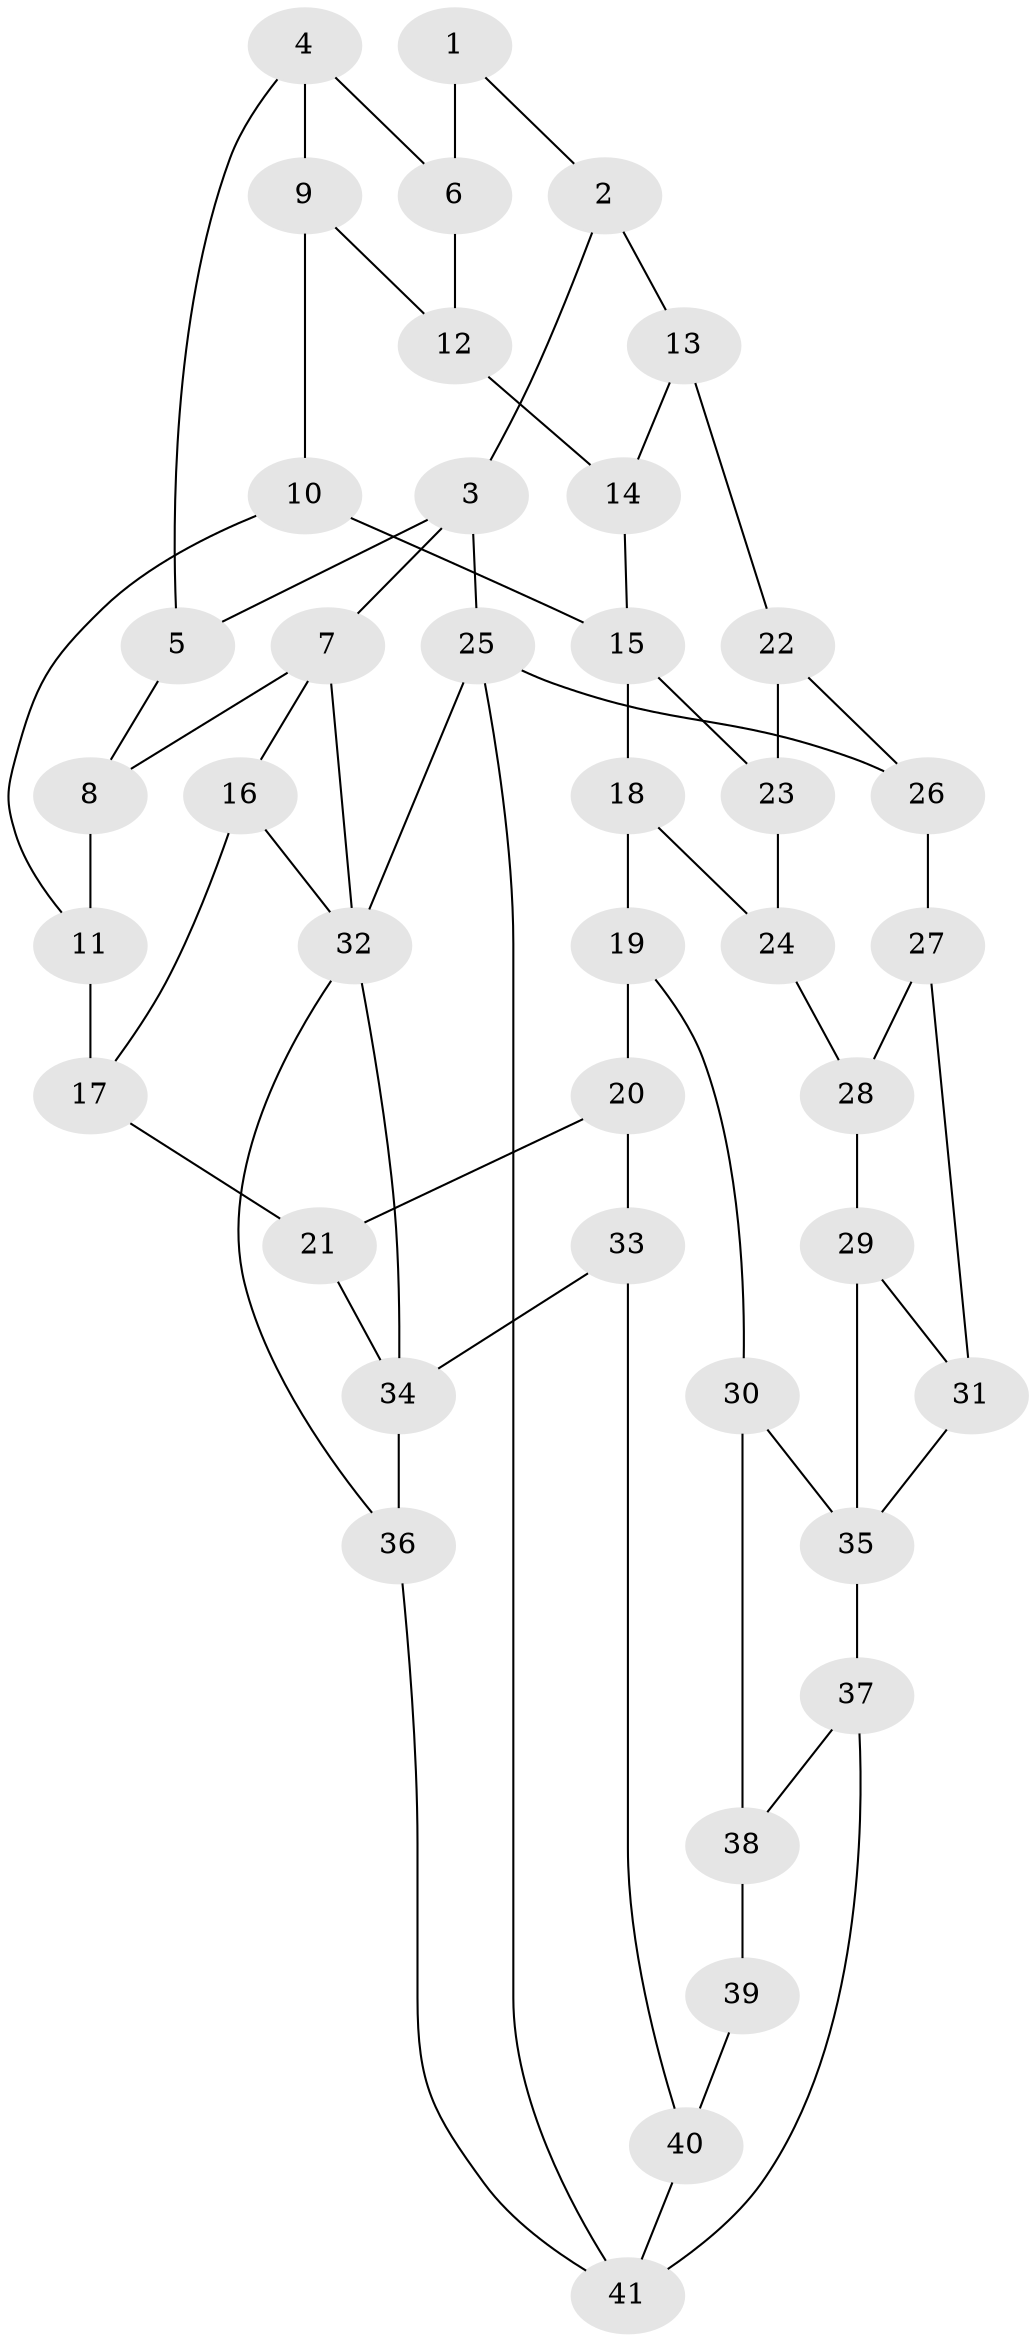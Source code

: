 // original degree distribution, {3: 0.05172413793103448, 5: 0.603448275862069, 6: 0.1724137931034483, 4: 0.1724137931034483}
// Generated by graph-tools (version 1.1) at 2025/38/03/04/25 23:38:22]
// undirected, 41 vertices, 65 edges
graph export_dot {
  node [color=gray90,style=filled];
  1;
  2;
  3;
  4;
  5;
  6;
  7;
  8;
  9;
  10;
  11;
  12;
  13;
  14;
  15;
  16;
  17;
  18;
  19;
  20;
  21;
  22;
  23;
  24;
  25;
  26;
  27;
  28;
  29;
  30;
  31;
  32;
  33;
  34;
  35;
  36;
  37;
  38;
  39;
  40;
  41;
  1 -- 2 [weight=1.0];
  1 -- 6 [weight=2.0];
  2 -- 3 [weight=1.0];
  2 -- 13 [weight=1.0];
  3 -- 5 [weight=1.0];
  3 -- 7 [weight=1.0];
  3 -- 25 [weight=1.0];
  4 -- 5 [weight=1.0];
  4 -- 6 [weight=1.0];
  4 -- 9 [weight=1.0];
  5 -- 8 [weight=1.0];
  6 -- 12 [weight=1.0];
  7 -- 8 [weight=1.0];
  7 -- 16 [weight=1.0];
  7 -- 32 [weight=1.0];
  8 -- 11 [weight=1.0];
  9 -- 10 [weight=1.0];
  9 -- 12 [weight=1.0];
  10 -- 11 [weight=1.0];
  10 -- 15 [weight=1.0];
  11 -- 17 [weight=2.0];
  12 -- 14 [weight=2.0];
  13 -- 14 [weight=1.0];
  13 -- 22 [weight=1.0];
  14 -- 15 [weight=1.0];
  15 -- 18 [weight=1.0];
  15 -- 23 [weight=1.0];
  16 -- 17 [weight=1.0];
  16 -- 32 [weight=1.0];
  17 -- 21 [weight=1.0];
  18 -- 19 [weight=1.0];
  18 -- 24 [weight=1.0];
  19 -- 20 [weight=1.0];
  19 -- 30 [weight=1.0];
  20 -- 21 [weight=1.0];
  20 -- 33 [weight=1.0];
  21 -- 34 [weight=1.0];
  22 -- 23 [weight=1.0];
  22 -- 26 [weight=1.0];
  23 -- 24 [weight=1.0];
  24 -- 28 [weight=1.0];
  25 -- 26 [weight=1.0];
  25 -- 32 [weight=1.0];
  25 -- 41 [weight=1.0];
  26 -- 27 [weight=1.0];
  27 -- 28 [weight=1.0];
  27 -- 31 [weight=1.0];
  28 -- 29 [weight=1.0];
  29 -- 31 [weight=1.0];
  29 -- 35 [weight=1.0];
  30 -- 35 [weight=1.0];
  30 -- 38 [weight=1.0];
  31 -- 35 [weight=1.0];
  32 -- 34 [weight=1.0];
  32 -- 36 [weight=1.0];
  33 -- 34 [weight=1.0];
  33 -- 40 [weight=1.0];
  34 -- 36 [weight=1.0];
  35 -- 37 [weight=1.0];
  36 -- 41 [weight=1.0];
  37 -- 38 [weight=1.0];
  37 -- 41 [weight=1.0];
  38 -- 39 [weight=2.0];
  39 -- 40 [weight=2.0];
  40 -- 41 [weight=1.0];
}
